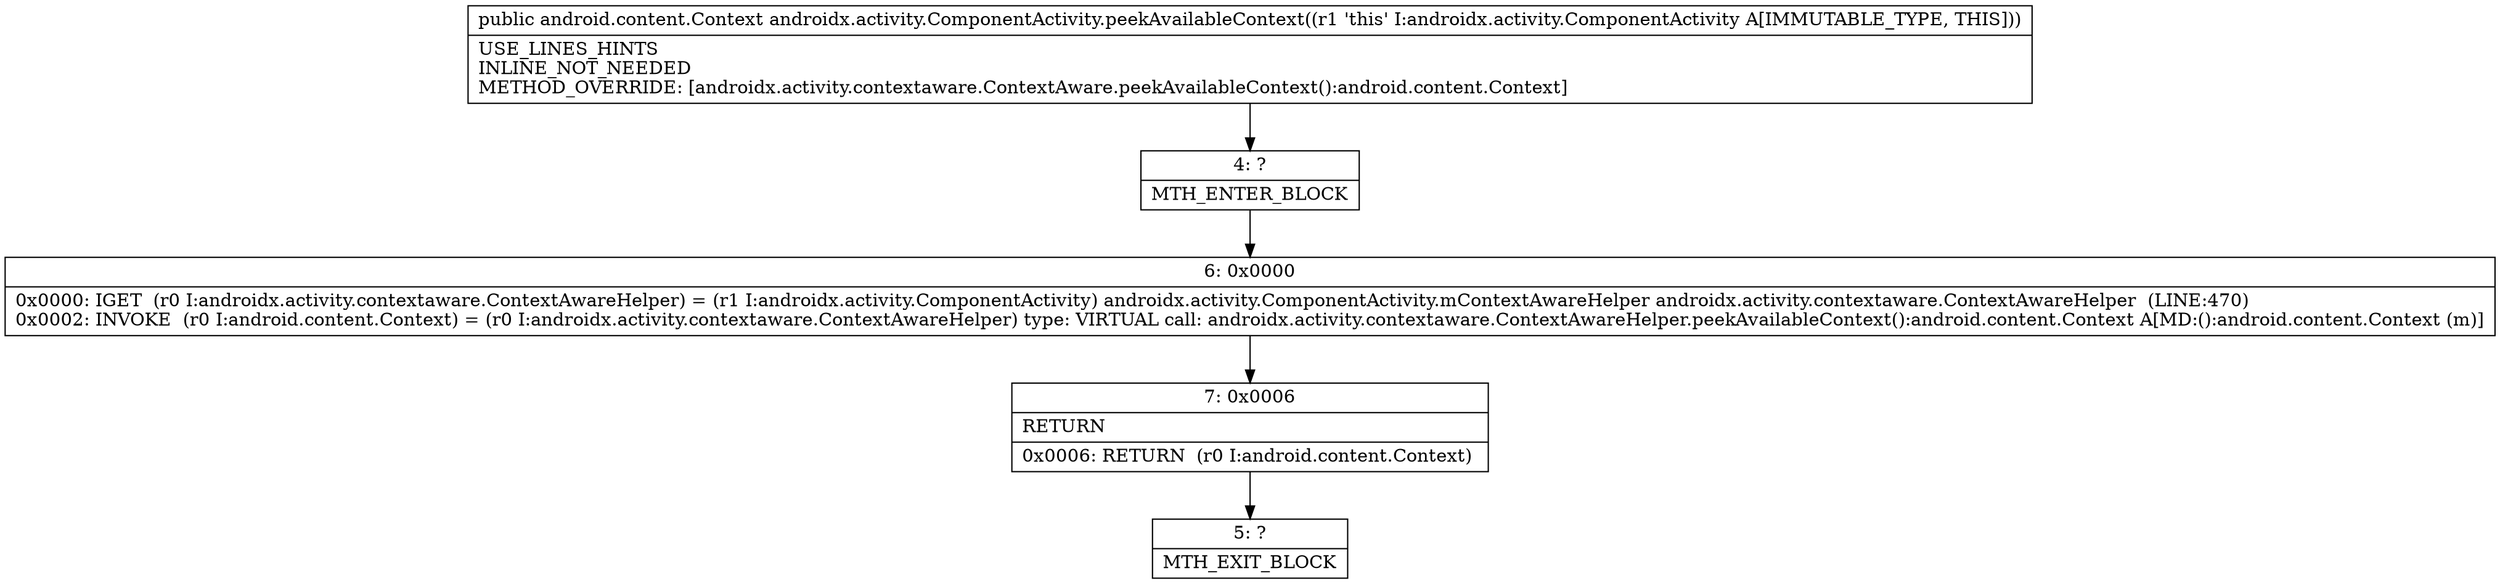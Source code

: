 digraph "CFG forandroidx.activity.ComponentActivity.peekAvailableContext()Landroid\/content\/Context;" {
Node_4 [shape=record,label="{4\:\ ?|MTH_ENTER_BLOCK\l}"];
Node_6 [shape=record,label="{6\:\ 0x0000|0x0000: IGET  (r0 I:androidx.activity.contextaware.ContextAwareHelper) = (r1 I:androidx.activity.ComponentActivity) androidx.activity.ComponentActivity.mContextAwareHelper androidx.activity.contextaware.ContextAwareHelper  (LINE:470)\l0x0002: INVOKE  (r0 I:android.content.Context) = (r0 I:androidx.activity.contextaware.ContextAwareHelper) type: VIRTUAL call: androidx.activity.contextaware.ContextAwareHelper.peekAvailableContext():android.content.Context A[MD:():android.content.Context (m)]\l}"];
Node_7 [shape=record,label="{7\:\ 0x0006|RETURN\l|0x0006: RETURN  (r0 I:android.content.Context) \l}"];
Node_5 [shape=record,label="{5\:\ ?|MTH_EXIT_BLOCK\l}"];
MethodNode[shape=record,label="{public android.content.Context androidx.activity.ComponentActivity.peekAvailableContext((r1 'this' I:androidx.activity.ComponentActivity A[IMMUTABLE_TYPE, THIS]))  | USE_LINES_HINTS\lINLINE_NOT_NEEDED\lMETHOD_OVERRIDE: [androidx.activity.contextaware.ContextAware.peekAvailableContext():android.content.Context]\l}"];
MethodNode -> Node_4;Node_4 -> Node_6;
Node_6 -> Node_7;
Node_7 -> Node_5;
}

